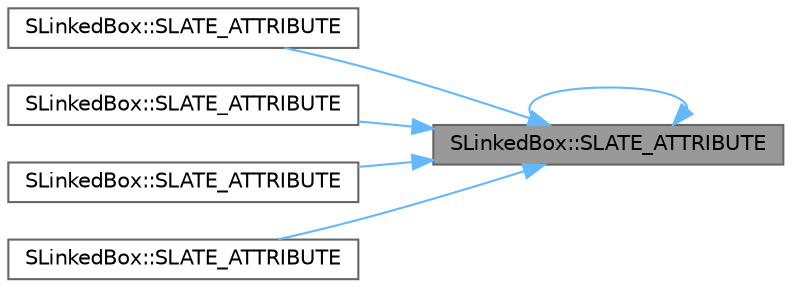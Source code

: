 digraph "SLinkedBox::SLATE_ATTRIBUTE"
{
 // INTERACTIVE_SVG=YES
 // LATEX_PDF_SIZE
  bgcolor="transparent";
  edge [fontname=Helvetica,fontsize=10,labelfontname=Helvetica,labelfontsize=10];
  node [fontname=Helvetica,fontsize=10,shape=box,height=0.2,width=0.4];
  rankdir="RL";
  Node1 [id="Node000001",label="SLinkedBox::SLATE_ATTRIBUTE",height=0.2,width=0.4,color="gray40", fillcolor="grey60", style="filled", fontcolor="black",tooltip="Padding between the SBox and the content that it presents."];
  Node1 -> Node1 [id="edge1_Node000001_Node000001",dir="back",color="steelblue1",style="solid",tooltip=" "];
  Node1 -> Node2 [id="edge2_Node000001_Node000002",dir="back",color="steelblue1",style="solid",tooltip=" "];
  Node2 [id="Node000002",label="SLinkedBox::SLATE_ATTRIBUTE",height=0.2,width=0.4,color="grey40", fillcolor="white", style="filled",URL="$d4/d60/classSLinkedBox.html#a99b9030b6f768fa13bc0526fd9cf81d6",tooltip="When specified, will report the MaxDesiredWidth if smaller than the content's desired width."];
  Node1 -> Node3 [id="edge3_Node000001_Node000003",dir="back",color="steelblue1",style="solid",tooltip=" "];
  Node3 [id="Node000003",label="SLinkedBox::SLATE_ATTRIBUTE",height=0.2,width=0.4,color="grey40", fillcolor="white", style="filled",URL="$d4/d60/classSLinkedBox.html#adb19f89caff015eab5c85288a5a0bcff",tooltip=" "];
  Node1 -> Node4 [id="edge4_Node000001_Node000004",dir="back",color="steelblue1",style="solid",tooltip=" "];
  Node4 [id="Node000004",label="SLinkedBox::SLATE_ATTRIBUTE",height=0.2,width=0.4,color="grey40", fillcolor="white", style="filled",URL="$d4/d60/classSLinkedBox.html#ab1cbacfe2c2b9a7ac596040f8991c682",tooltip="When specified, will report the MinDesiredWidth if larger than the content's desired width."];
  Node1 -> Node5 [id="edge5_Node000001_Node000005",dir="back",color="steelblue1",style="solid",tooltip=" "];
  Node5 [id="Node000005",label="SLinkedBox::SLATE_ATTRIBUTE",height=0.2,width=0.4,color="grey40", fillcolor="white", style="filled",URL="$d4/d60/classSLinkedBox.html#a54e2ea59f7fa8c1c84a6de13b682e49e",tooltip="When specified, ignore the content's desired size and report the WidthOverride as the Box's desired w..."];
}
